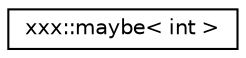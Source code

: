 digraph "Graphical Class Hierarchy"
{
  edge [fontname="Helvetica",fontsize="10",labelfontname="Helvetica",labelfontsize="10"];
  node [fontname="Helvetica",fontsize="10",shape=record];
  rankdir="LR";
  Node0 [label="xxx::maybe\< int \>",height=0.2,width=0.4,color="black", fillcolor="white", style="filled",URL="$structxxx_1_1maybe.html"];
}
